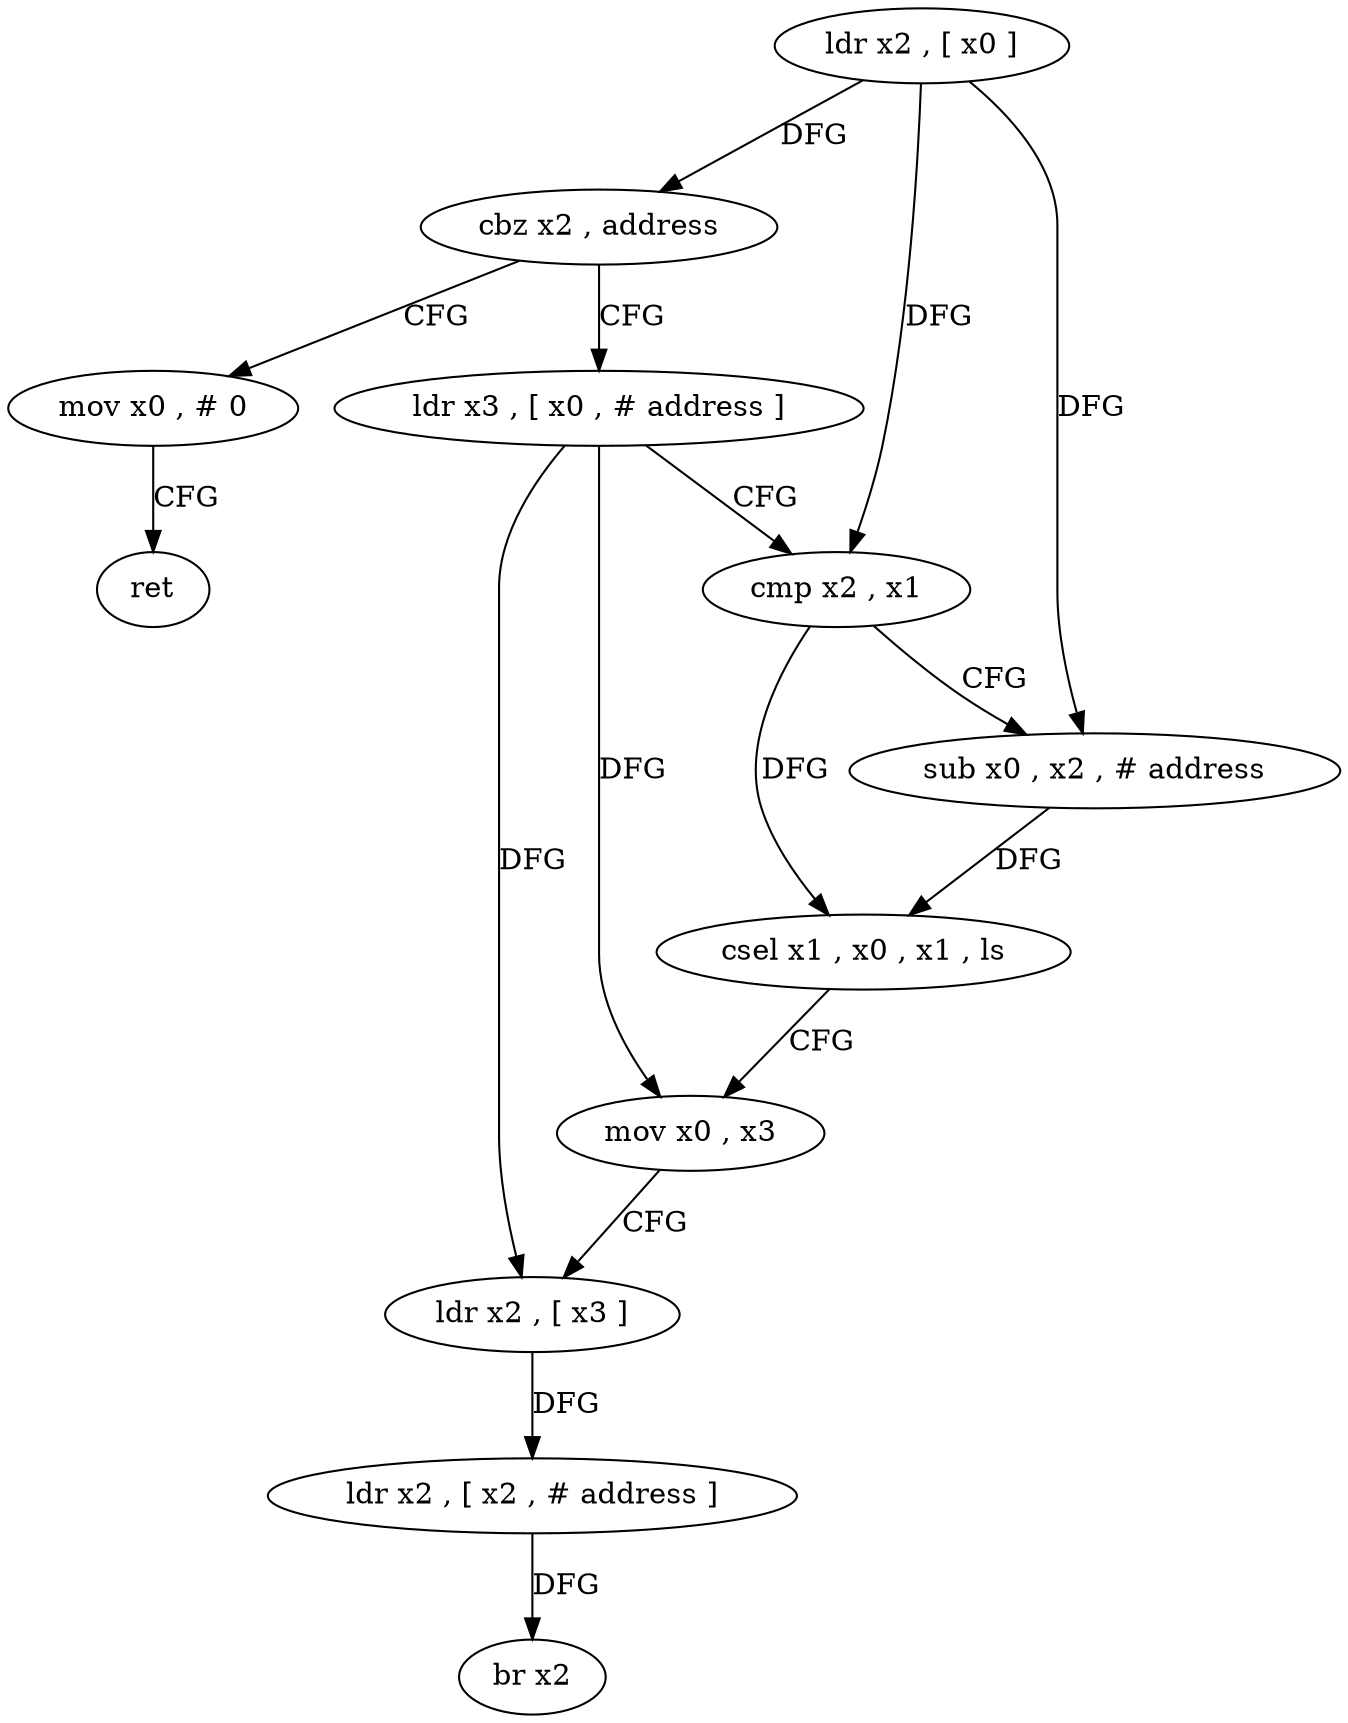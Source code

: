 digraph "func" {
"97776" [label = "ldr x2 , [ x0 ]" ]
"97780" [label = "cbz x2 , address" ]
"97816" [label = "mov x0 , # 0" ]
"97784" [label = "ldr x3 , [ x0 , # address ]" ]
"97820" [label = "ret" ]
"97788" [label = "cmp x2 , x1" ]
"97792" [label = "sub x0 , x2 , # address" ]
"97796" [label = "csel x1 , x0 , x1 , ls" ]
"97800" [label = "mov x0 , x3" ]
"97804" [label = "ldr x2 , [ x3 ]" ]
"97808" [label = "ldr x2 , [ x2 , # address ]" ]
"97812" [label = "br x2" ]
"97776" -> "97780" [ label = "DFG" ]
"97776" -> "97788" [ label = "DFG" ]
"97776" -> "97792" [ label = "DFG" ]
"97780" -> "97816" [ label = "CFG" ]
"97780" -> "97784" [ label = "CFG" ]
"97816" -> "97820" [ label = "CFG" ]
"97784" -> "97788" [ label = "CFG" ]
"97784" -> "97800" [ label = "DFG" ]
"97784" -> "97804" [ label = "DFG" ]
"97788" -> "97792" [ label = "CFG" ]
"97788" -> "97796" [ label = "DFG" ]
"97792" -> "97796" [ label = "DFG" ]
"97796" -> "97800" [ label = "CFG" ]
"97800" -> "97804" [ label = "CFG" ]
"97804" -> "97808" [ label = "DFG" ]
"97808" -> "97812" [ label = "DFG" ]
}
